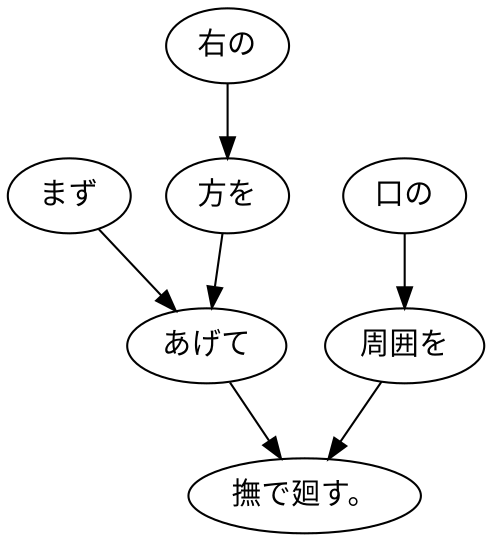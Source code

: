 digraph graph609 {
	node0 [label="まず"];
	node1 [label="右の"];
	node2 [label="方を"];
	node3 [label="あげて"];
	node4 [label="口の"];
	node5 [label="周囲を"];
	node6 [label="撫で廻す。"];
	node0 -> node3;
	node1 -> node2;
	node2 -> node3;
	node3 -> node6;
	node4 -> node5;
	node5 -> node6;
}
